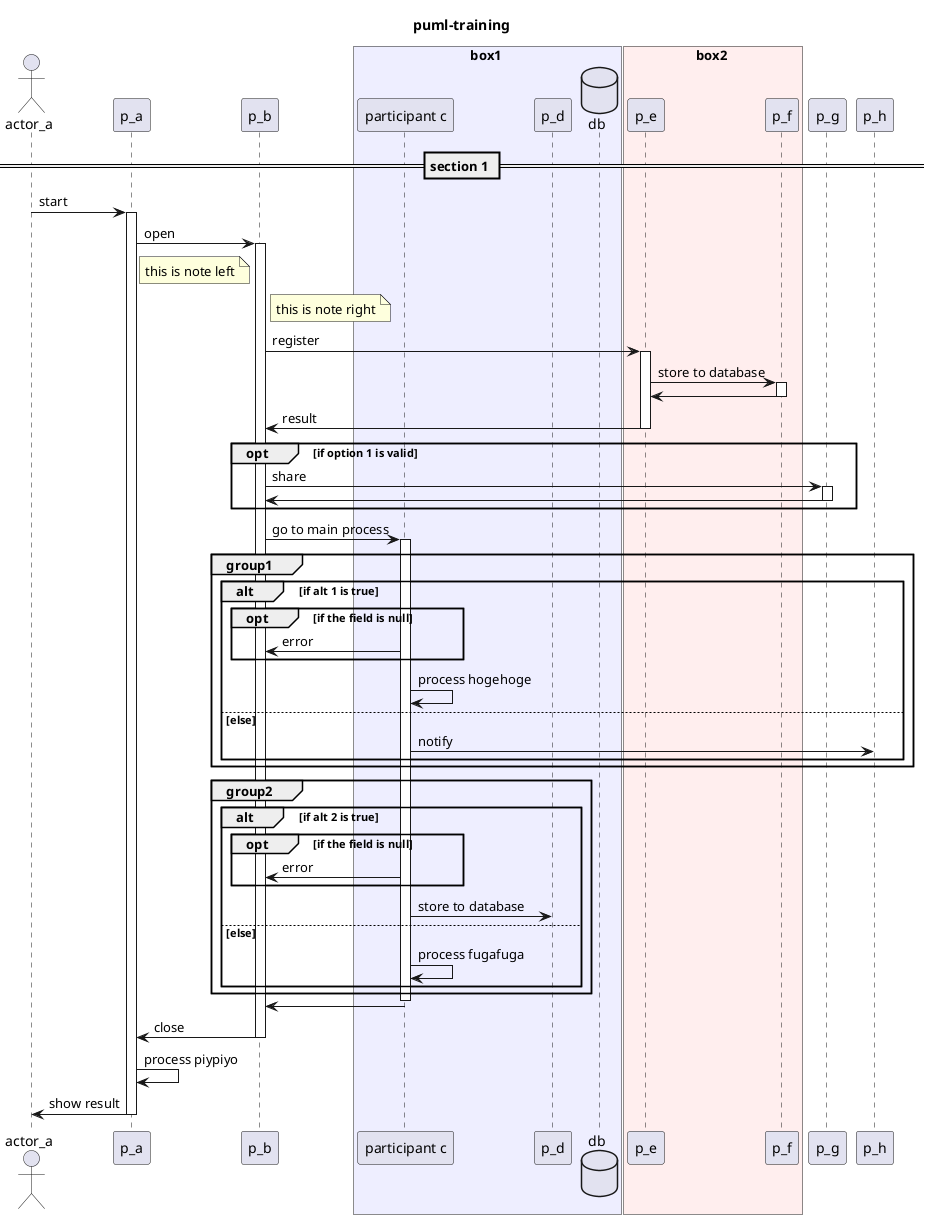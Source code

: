 @startuml uml1

title puml-training

actor actor_a
participant p_a
participant p_b
box box1 #eeeeff
participant "participant c" as p_c
participant p_d
database "db" as db
endbox
box box2 #ffeeee
participant p_e
participant p_f
endbox
participant p_g
participant p_h

== section 1 ==

actor_a -> p_a : start
activate p_a
  p_a -> p_b : open
  note left p_b : this is note left
  note right p_b : this is note right
  activate p_b
    p_b -> p_e : register
    activate p_e
      p_e -> p_f : store to database
      activate p_f
        p_f -> p_e
      deactivate p_f
      p_e -> p_b : result
    deactivate p_e

    opt if option 1 is valid
      p_b -> p_g : share
      activate p_g
        p_g -> p_b
      deactivate p_g
    end opt

    p_b -> p_c : go to main process

    activate p_c
      group group1
        alt if alt 1 is true
          opt if the field is null
            p_c -> p_b : error
          end opt
          p_c -> p_c : process hogehoge
        else else
          p_c -> p_h : notify
        end alt
      end group

      group group2
        alt if alt 2 is true
          opt if the field is null
            p_c -> p_b : error
          end opt
          p_c -> p_d : store to database
        else else
          p_c -> p_c : process fugafuga
        end alt
      end group
    deactivate p_c

    p_c -> p_b
    p_b -> p_a : close
  deactivate p_b
p_a -> p_a : process piypiyo
p_a -> actor_a : show result
deactivate p_a

@enduml
